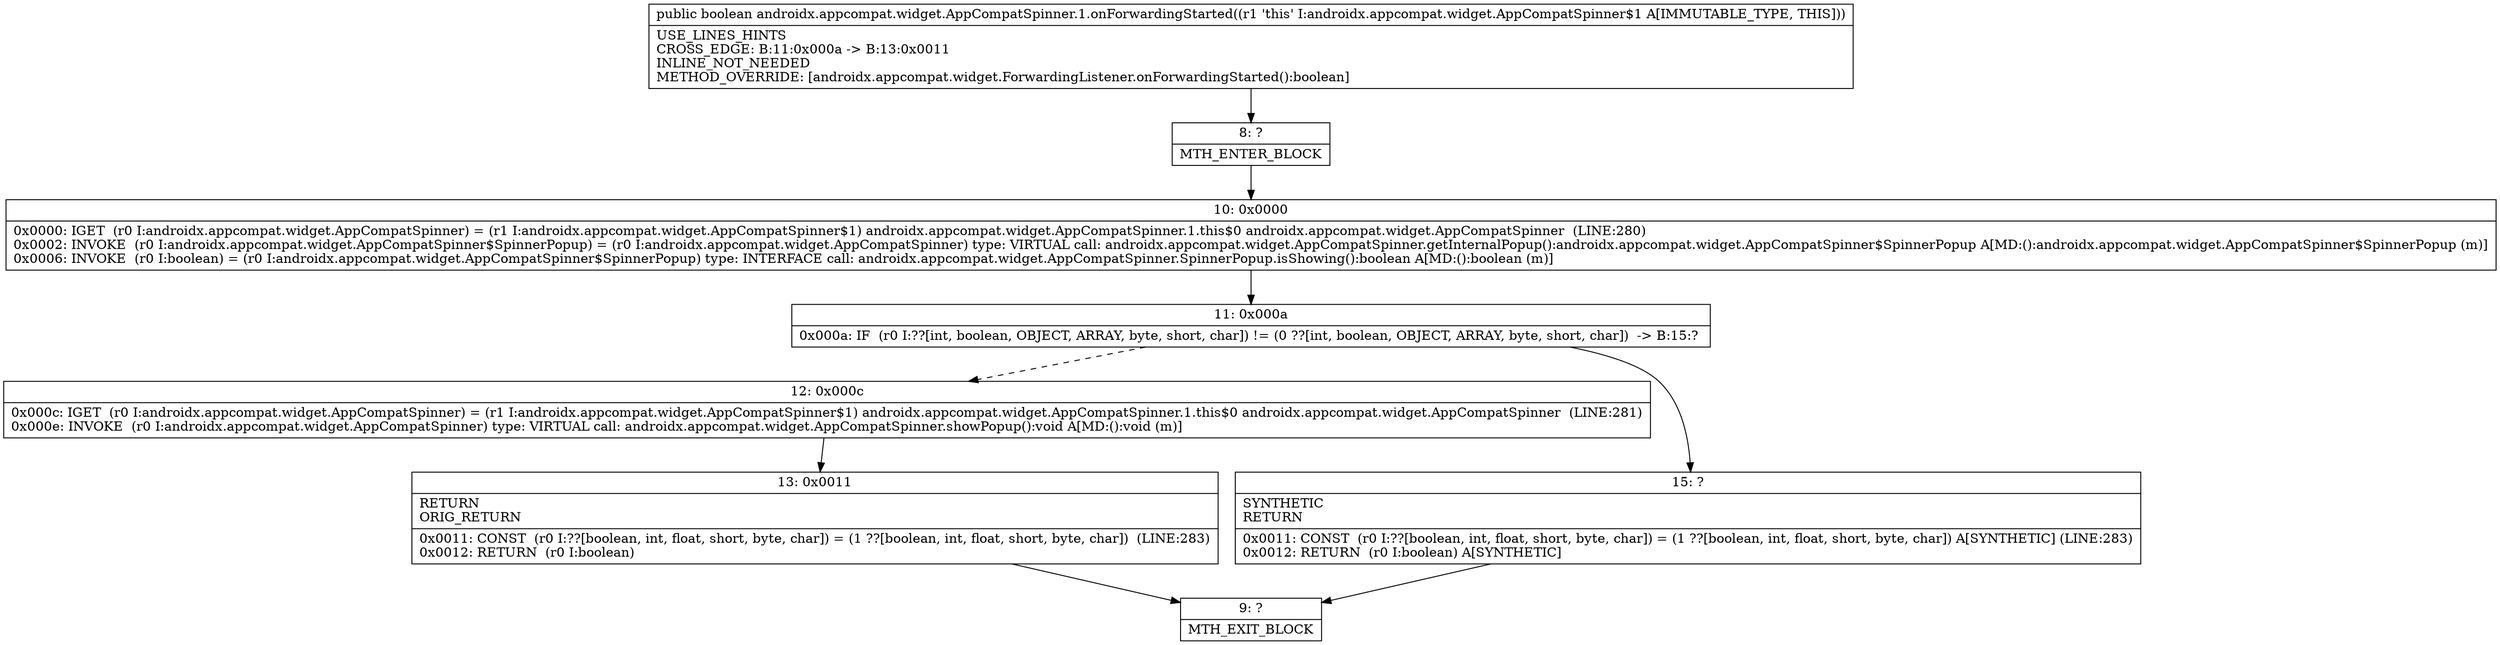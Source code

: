 digraph "CFG forandroidx.appcompat.widget.AppCompatSpinner.1.onForwardingStarted()Z" {
Node_8 [shape=record,label="{8\:\ ?|MTH_ENTER_BLOCK\l}"];
Node_10 [shape=record,label="{10\:\ 0x0000|0x0000: IGET  (r0 I:androidx.appcompat.widget.AppCompatSpinner) = (r1 I:androidx.appcompat.widget.AppCompatSpinner$1) androidx.appcompat.widget.AppCompatSpinner.1.this$0 androidx.appcompat.widget.AppCompatSpinner  (LINE:280)\l0x0002: INVOKE  (r0 I:androidx.appcompat.widget.AppCompatSpinner$SpinnerPopup) = (r0 I:androidx.appcompat.widget.AppCompatSpinner) type: VIRTUAL call: androidx.appcompat.widget.AppCompatSpinner.getInternalPopup():androidx.appcompat.widget.AppCompatSpinner$SpinnerPopup A[MD:():androidx.appcompat.widget.AppCompatSpinner$SpinnerPopup (m)]\l0x0006: INVOKE  (r0 I:boolean) = (r0 I:androidx.appcompat.widget.AppCompatSpinner$SpinnerPopup) type: INTERFACE call: androidx.appcompat.widget.AppCompatSpinner.SpinnerPopup.isShowing():boolean A[MD:():boolean (m)]\l}"];
Node_11 [shape=record,label="{11\:\ 0x000a|0x000a: IF  (r0 I:??[int, boolean, OBJECT, ARRAY, byte, short, char]) != (0 ??[int, boolean, OBJECT, ARRAY, byte, short, char])  \-\> B:15:? \l}"];
Node_12 [shape=record,label="{12\:\ 0x000c|0x000c: IGET  (r0 I:androidx.appcompat.widget.AppCompatSpinner) = (r1 I:androidx.appcompat.widget.AppCompatSpinner$1) androidx.appcompat.widget.AppCompatSpinner.1.this$0 androidx.appcompat.widget.AppCompatSpinner  (LINE:281)\l0x000e: INVOKE  (r0 I:androidx.appcompat.widget.AppCompatSpinner) type: VIRTUAL call: androidx.appcompat.widget.AppCompatSpinner.showPopup():void A[MD:():void (m)]\l}"];
Node_13 [shape=record,label="{13\:\ 0x0011|RETURN\lORIG_RETURN\l|0x0011: CONST  (r0 I:??[boolean, int, float, short, byte, char]) = (1 ??[boolean, int, float, short, byte, char])  (LINE:283)\l0x0012: RETURN  (r0 I:boolean) \l}"];
Node_9 [shape=record,label="{9\:\ ?|MTH_EXIT_BLOCK\l}"];
Node_15 [shape=record,label="{15\:\ ?|SYNTHETIC\lRETURN\l|0x0011: CONST  (r0 I:??[boolean, int, float, short, byte, char]) = (1 ??[boolean, int, float, short, byte, char]) A[SYNTHETIC] (LINE:283)\l0x0012: RETURN  (r0 I:boolean) A[SYNTHETIC]\l}"];
MethodNode[shape=record,label="{public boolean androidx.appcompat.widget.AppCompatSpinner.1.onForwardingStarted((r1 'this' I:androidx.appcompat.widget.AppCompatSpinner$1 A[IMMUTABLE_TYPE, THIS]))  | USE_LINES_HINTS\lCROSS_EDGE: B:11:0x000a \-\> B:13:0x0011\lINLINE_NOT_NEEDED\lMETHOD_OVERRIDE: [androidx.appcompat.widget.ForwardingListener.onForwardingStarted():boolean]\l}"];
MethodNode -> Node_8;Node_8 -> Node_10;
Node_10 -> Node_11;
Node_11 -> Node_12[style=dashed];
Node_11 -> Node_15;
Node_12 -> Node_13;
Node_13 -> Node_9;
Node_15 -> Node_9;
}

